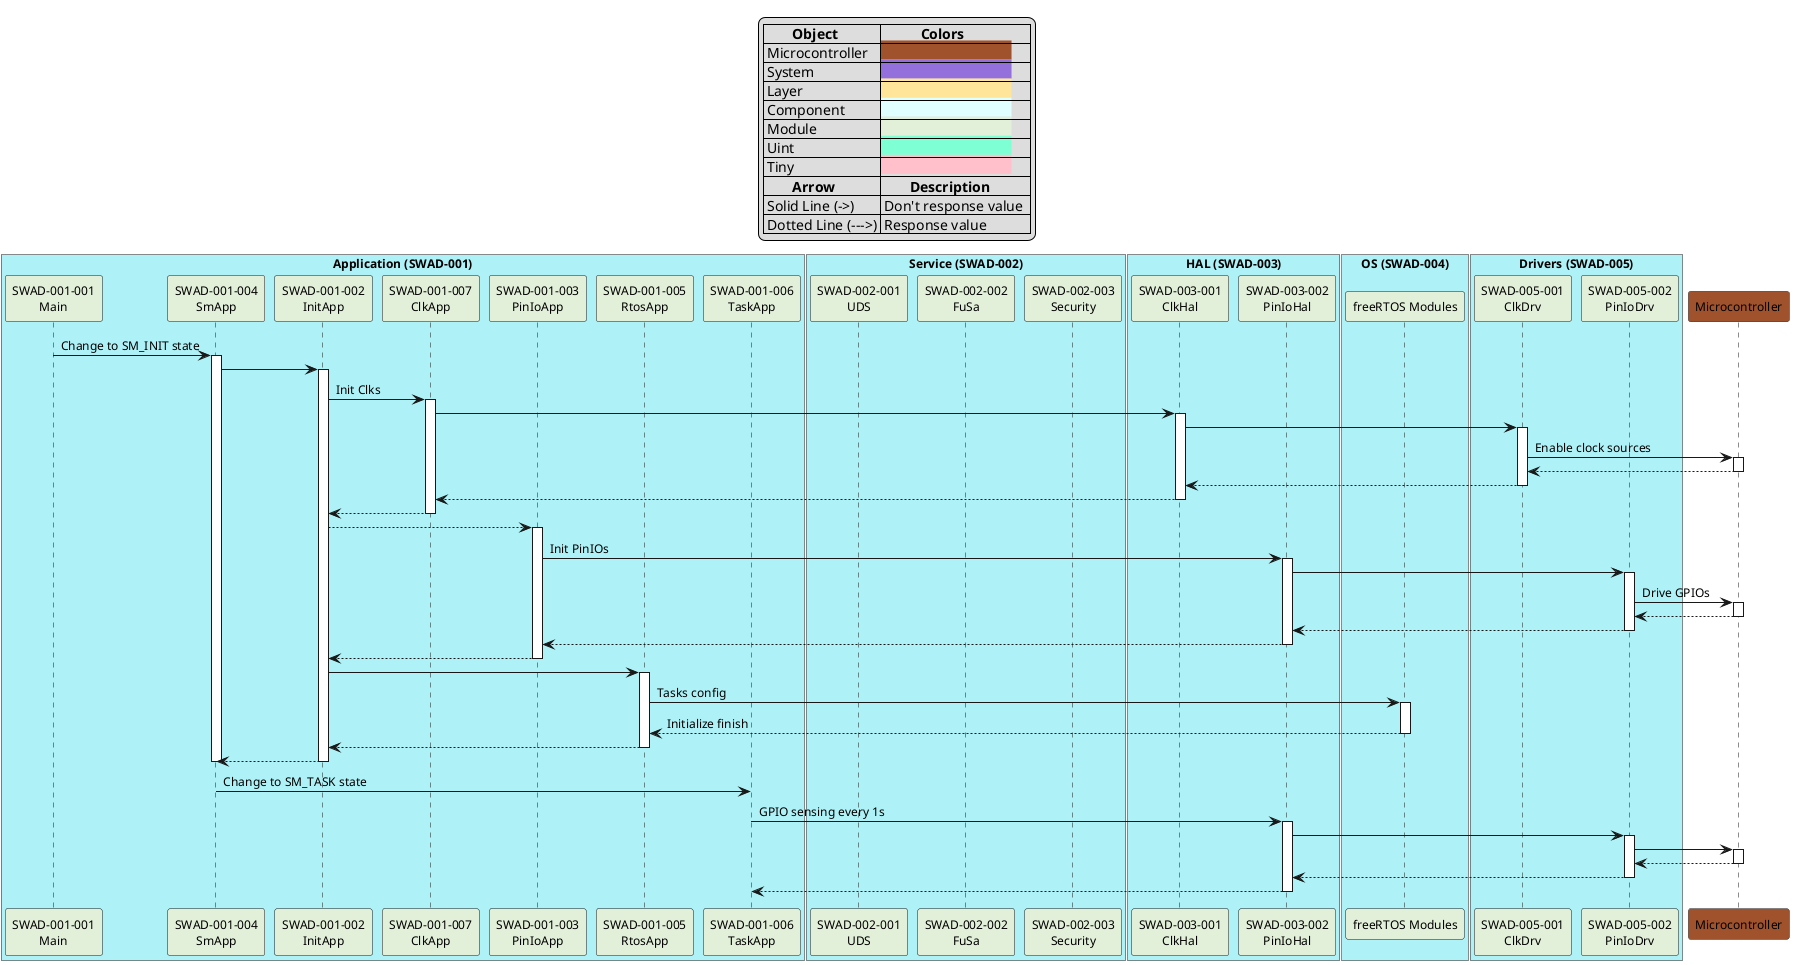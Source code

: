 @startuml
'----- Table Description ----
'Object Colors Setting
skinparam defaultFontName Arial
skinparam defaultFontSize 12
legend top
|=        Object  |=           Colors  |
| Microcontroller  |<back:#A0522D>                                    |
| System  |<back:#9370DB>                                    |
| Layer  |<back:#FEE599>                                    |
| Component |<back:#E0FFFF>                                    |
| Module |<back:#E2EFD9>                                    |
| Uint |<back:#7FFFD4>                                    |
| Tiny |<back:#FFC0CB>                                    |
'Arrow Function
|=        Arrow |=        Description |
| Solid Line (->) | Don't response value  |
| Dotted Line (--->) | Response value |
endlegend

'---- Define "Application" component and colors ----
box "Application (SWAD-001)" #aef2f7
participant "SWAD-001-001\nMain" as Main #E2EFD9
participant "SWAD-001-004\nSmApp" as SmApp #E2EFD9
participant "SWAD-001-002\nInitApp" as InitApp #E2EFD9
participant "SWAD-001-007\nClkApp" as ClkApp #E2EFD9
participant "SWAD-001-003\nPinIoApp" as PinIoApp #E2EFD9
participant "SWAD-001-005\nRtosApp" as RtosApp #E2EFD9
participant "SWAD-001-006\nTaskApp" as TaskApp #E2EFD9
end box

'---- Define "Service" component--------------------
box "Service (SWAD-002)" #aef2f7
participant "SWAD-002-001\nUDS" as UDS #E2EFD9
participant "SWAD-002-002\nFuSa" as FuSa #E2EFD9
participant "SWAD-002-003\nSecurity" as Security #E2EFD9
end box

'---- Define "HAL" component -----------------------
box "HAL (SWAD-003)" #aef2f7
participant "SWAD-003-001\nClkHal" as ClkHal #E2EFD9
participant "SWAD-003-002\nPinIoHal" as PinIoHal #E2EFD9
end box

'---- Define "OS" component ------------------------
box "OS (SWAD-004)" #aef2f7
participant "freeRTOS Modules" as RtosModules #E2EFD9
end box

'---- Define "Drivers" component -------------------
box "Drivers (SWAD-005)" #aef2f7
participant "SWAD-005-001\nClkDrv" as ClkDrv #E2EFD9
participant "SWAD-005-002\nPinIoDrv" as PinIoDrv #E2EFD9
end box

'---- Define "Hardware" layer ----------------------
participant Microcontroller #A0522D

'---- Plan modules sequence-------------------------
Main -> SmApp: Change to SM_INIT state
activate SmApp
SmApp -> InitApp
activate InitApp
InitApp -> ClkApp: Init Clks
activate ClkApp
ClkApp -> ClkHal
activate ClkHal
ClkHal -> ClkDrv
activate  ClkDrv
ClkDrv -> Microcontroller: Enable clock sources
activate Microcontroller
Microcontroller --> ClkDrv
deactivate Microcontroller
ClkDrv --> ClkHal
deactivate ClkDrv 
ClkHal --> ClkApp
deactivate ClkHal 
ClkApp --> InitApp
deactivate ClkApp 
InitApp -->PinIoApp 
activate PinIoApp 
PinIoApp -> PinIoHal: Init PinIOs
activate PinIoHal
PinIoHal -> PinIoDrv
activate PinIoDrv
PinIoDrv -> Microcontroller: Drive GPIOs
activate Microcontroller
Microcontroller --> PinIoDrv 
deactivate Microcontroller
PinIoDrv --> PinIoHal
deactivate PinIoDrv
PinIoHal --> PinIoApp
deactivate PinIoHal
PinIoApp --> InitApp
deactivate PinIoApp 
InitApp -> RtosApp
activate  RtosApp
RtosApp -> RtosModules: Tasks config
activate RtosModules
RtosModules --> RtosApp: Initialize finish
deactivate RtosModules
RtosApp --> InitApp
deactivate RtosApp

InitApp --> SmApp
deactivate InitApp
deactivate SmApp
SmApp -> TaskApp: Change to SM_TASK state

TaskApp -> PinIoHal: GPIO sensing every 1s
activate PinIoHal
PinIoHal -> PinIoDrv
activate PinIoDrv
PinIoDrv -> Microcontroller
activate Microcontroller
Microcontroller --> PinIoDrv
deactivate Microcontroller
PinIoDrv --> PinIoHal
deactivate PinIoDrv
PinIoHal --> TaskApp 
deactivate PinIoHal
'---------------------------------------------------
@enduml
